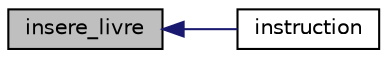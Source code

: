 digraph "insere_livre"
{
  edge [fontname="Helvetica",fontsize="10",labelfontname="Helvetica",labelfontsize="10"];
  node [fontname="Helvetica",fontsize="10",shape=record];
  rankdir="LR";
  Node1 [label="insere_livre",height=0.2,width=0.4,color="black", fillcolor="grey75", style="filled", fontcolor="black"];
  Node1 -> Node2 [dir="back",color="midnightblue",fontsize="10",style="solid"];
  Node2 [label="instruction",height=0.2,width=0.4,color="black", fillcolor="white", style="filled",URL="$menu_8c.html#a7b27fa1cd88be135a242f9c137dd745e"];
}
